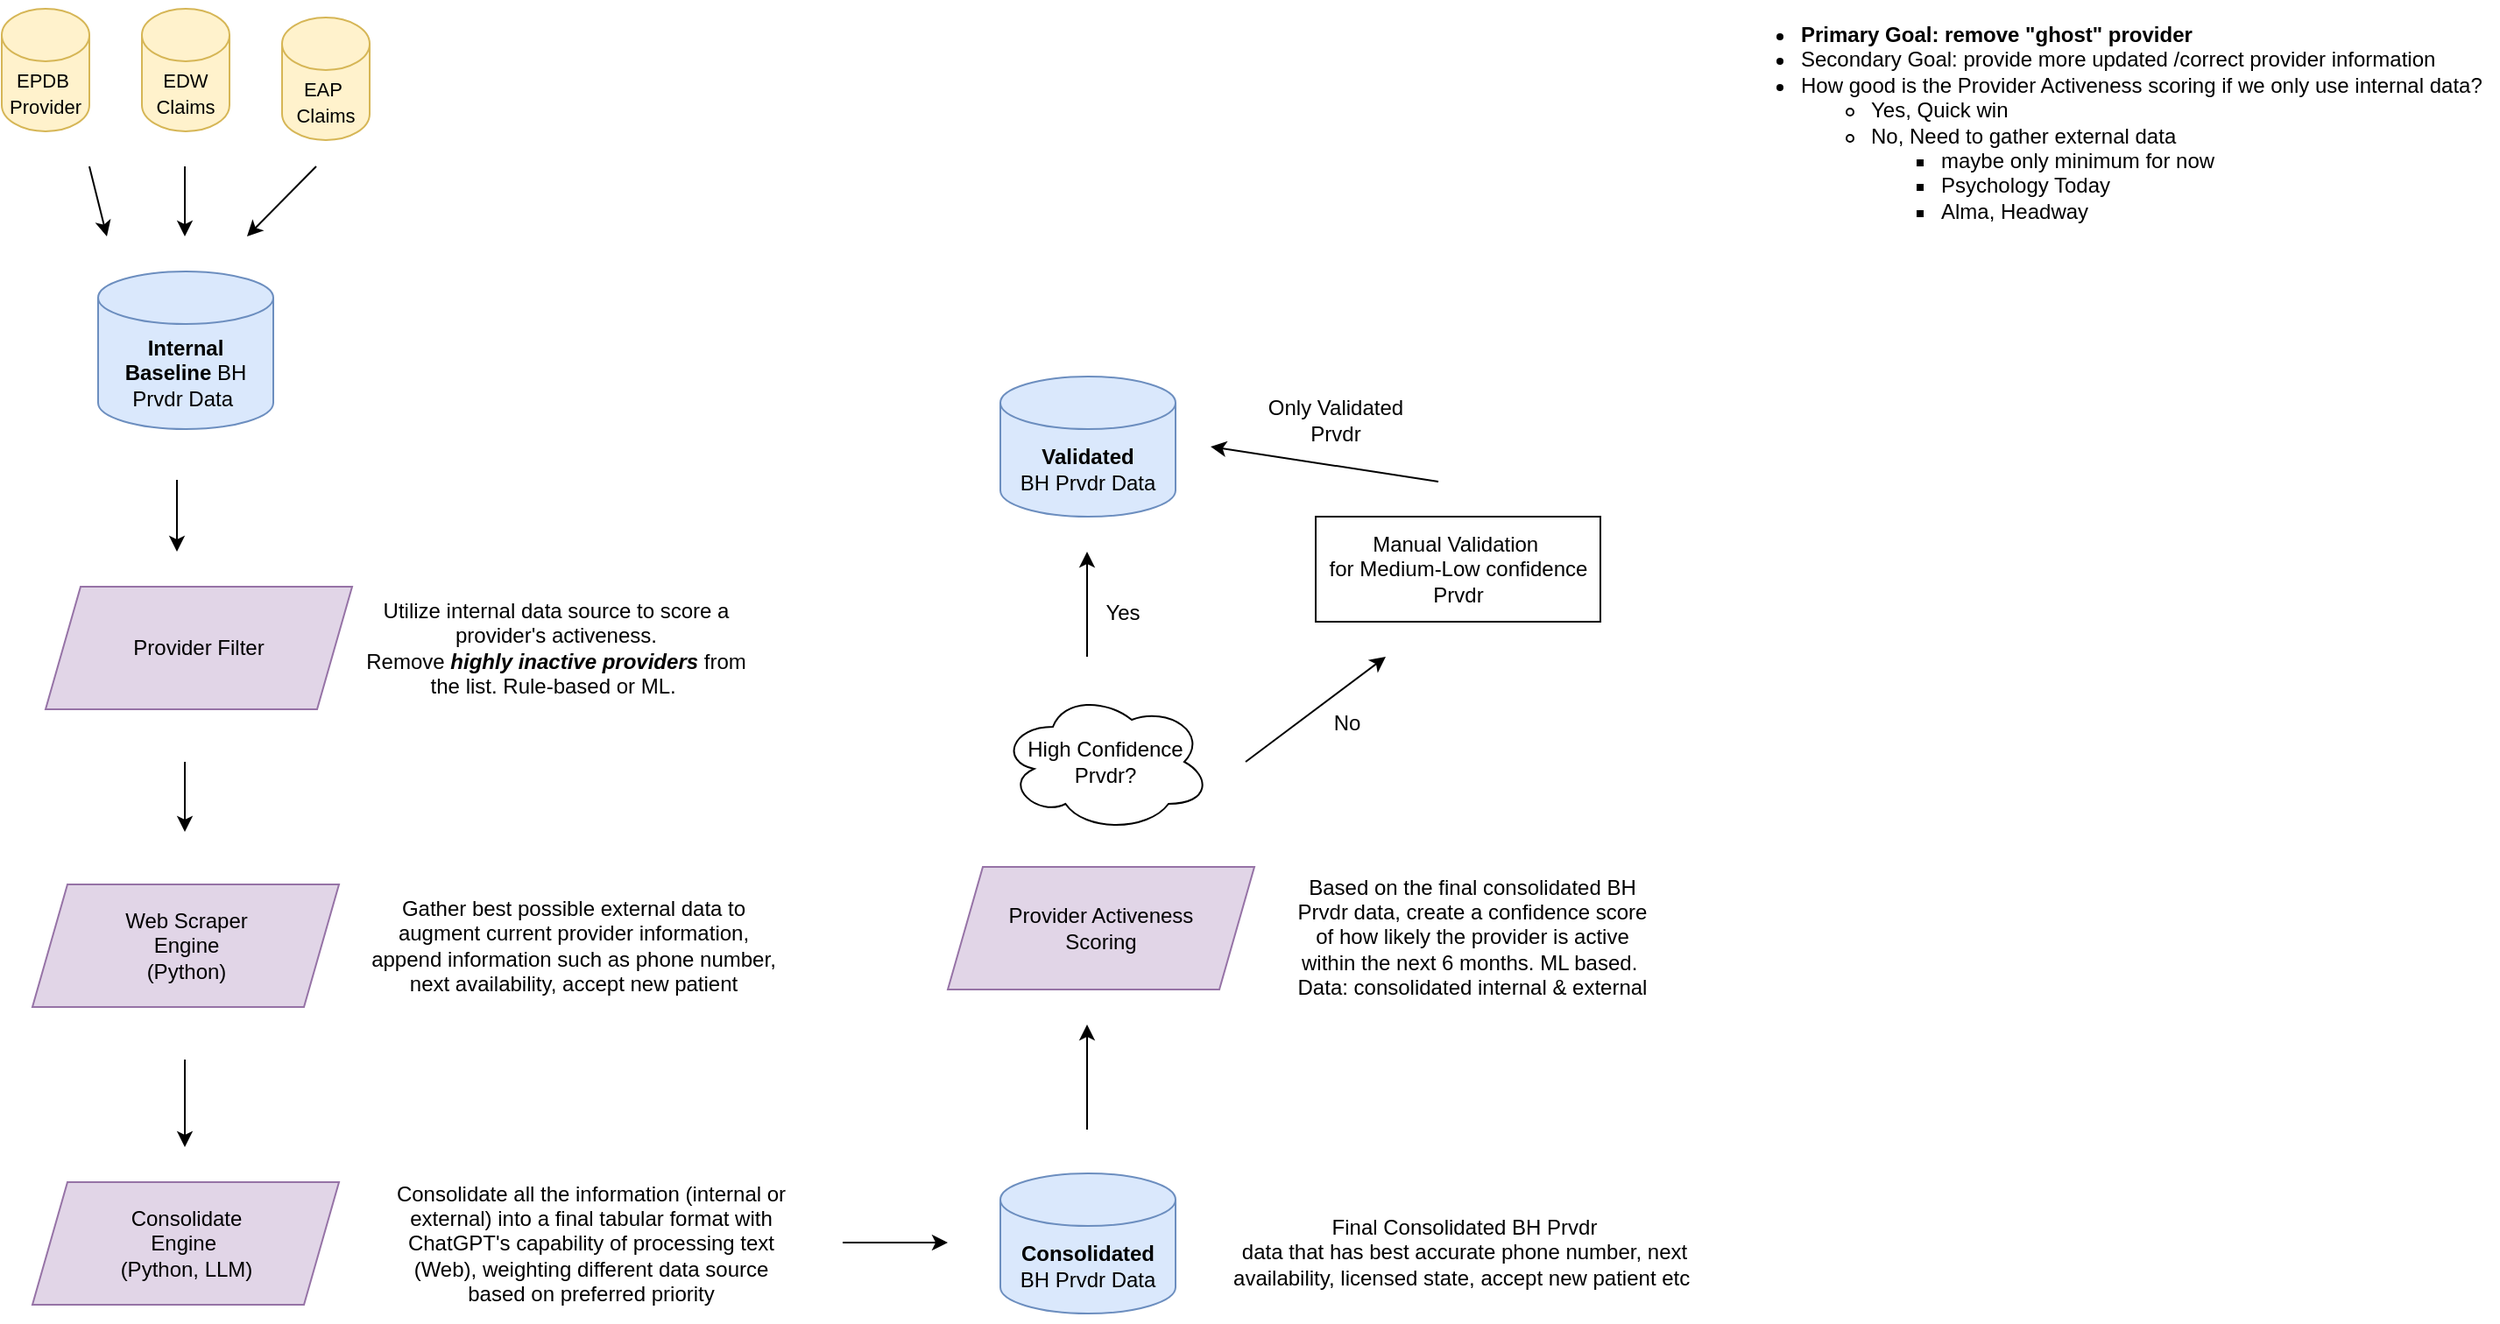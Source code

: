 <mxfile version="23.0.1" type="github">
  <diagram name="Page-1" id="TjVeeE-bJ644JjcEta67">
    <mxGraphModel dx="1940" dy="1977" grid="1" gridSize="10" guides="1" tooltips="1" connect="1" arrows="1" fold="1" page="1" pageScale="1" pageWidth="850" pageHeight="1100" math="0" shadow="0">
      <root>
        <mxCell id="0" />
        <mxCell id="1" parent="0" />
        <mxCell id="Y0CWCf-vrmVGF1hzHRmy-1" value="&lt;font style=&quot;font-size: 11px;&quot;&gt;EPDB&amp;nbsp;&lt;br&gt;Provider&lt;/font&gt;" style="shape=cylinder3;whiteSpace=wrap;html=1;boundedLbl=1;backgroundOutline=1;size=15;fillColor=#fff2cc;strokeColor=#d6b656;" parent="1" vertex="1">
          <mxGeometry x="70" y="-1010" width="50" height="70" as="geometry" />
        </mxCell>
        <mxCell id="Y0CWCf-vrmVGF1hzHRmy-2" value="&lt;font style=&quot;font-size: 11px;&quot;&gt;EDW Claims&lt;/font&gt;" style="shape=cylinder3;whiteSpace=wrap;html=1;boundedLbl=1;backgroundOutline=1;size=15;fillColor=#fff2cc;strokeColor=#d6b656;" parent="1" vertex="1">
          <mxGeometry x="150" y="-1010" width="50" height="70" as="geometry" />
        </mxCell>
        <mxCell id="Y0CWCf-vrmVGF1hzHRmy-3" value="" style="endArrow=classic;html=1;rounded=0;" parent="1" edge="1">
          <mxGeometry width="50" height="50" relative="1" as="geometry">
            <mxPoint x="120" y="-920" as="sourcePoint" />
            <mxPoint x="130" y="-880" as="targetPoint" />
          </mxGeometry>
        </mxCell>
        <mxCell id="Y0CWCf-vrmVGF1hzHRmy-4" value="" style="endArrow=classic;html=1;rounded=0;" parent="1" edge="1">
          <mxGeometry width="50" height="50" relative="1" as="geometry">
            <mxPoint x="174.5" y="-920" as="sourcePoint" />
            <mxPoint x="174.5" y="-880" as="targetPoint" />
          </mxGeometry>
        </mxCell>
        <mxCell id="Y0CWCf-vrmVGF1hzHRmy-5" value="" style="endArrow=classic;html=1;rounded=0;" parent="1" edge="1">
          <mxGeometry width="50" height="50" relative="1" as="geometry">
            <mxPoint x="249.5" y="-920" as="sourcePoint" />
            <mxPoint x="210" y="-880" as="targetPoint" />
          </mxGeometry>
        </mxCell>
        <mxCell id="Y0CWCf-vrmVGF1hzHRmy-7" value="&lt;b&gt;Internal &lt;br&gt;Baseline &lt;/b&gt;BH Prvdr Data&amp;nbsp;" style="shape=cylinder3;whiteSpace=wrap;html=1;boundedLbl=1;backgroundOutline=1;size=15;fillColor=#dae8fc;strokeColor=#6c8ebf;" parent="1" vertex="1">
          <mxGeometry x="125" y="-860" width="100" height="90" as="geometry" />
        </mxCell>
        <mxCell id="Y0CWCf-vrmVGF1hzHRmy-8" value="" style="endArrow=classic;html=1;rounded=0;" parent="1" edge="1">
          <mxGeometry width="50" height="50" relative="1" as="geometry">
            <mxPoint x="170" y="-741" as="sourcePoint" />
            <mxPoint x="170" y="-700" as="targetPoint" />
          </mxGeometry>
        </mxCell>
        <mxCell id="Y0CWCf-vrmVGF1hzHRmy-10" value="Web Scraper &lt;br&gt;Engine&lt;br&gt;(Python)" style="shape=parallelogram;perimeter=parallelogramPerimeter;whiteSpace=wrap;html=1;fixedSize=1;fillColor=#e1d5e7;strokeColor=#9673a6;" parent="1" vertex="1">
          <mxGeometry x="87.5" y="-510" width="175" height="70" as="geometry" />
        </mxCell>
        <mxCell id="Y0CWCf-vrmVGF1hzHRmy-12" value="Consolidate &lt;br&gt;Engine&amp;nbsp;&lt;br&gt;(Python, LLM)" style="shape=parallelogram;perimeter=parallelogramPerimeter;whiteSpace=wrap;html=1;fixedSize=1;fillColor=#e1d5e7;strokeColor=#9673a6;" parent="1" vertex="1">
          <mxGeometry x="87.5" y="-340" width="175" height="70" as="geometry" />
        </mxCell>
        <mxCell id="Y0CWCf-vrmVGF1hzHRmy-14" value="&lt;b&gt;Consolidated&lt;/b&gt;&lt;br&gt;BH Prvdr Data" style="shape=cylinder3;whiteSpace=wrap;html=1;boundedLbl=1;backgroundOutline=1;size=15;fillColor=#dae8fc;strokeColor=#6c8ebf;" parent="1" vertex="1">
          <mxGeometry x="640" y="-345" width="100" height="80" as="geometry" />
        </mxCell>
        <mxCell id="Y0CWCf-vrmVGF1hzHRmy-16" value="&lt;font style=&quot;font-size: 11px;&quot;&gt;EAP&amp;nbsp;&lt;br&gt;Claims&lt;/font&gt;" style="shape=cylinder3;whiteSpace=wrap;html=1;boundedLbl=1;backgroundOutline=1;size=15;fillColor=#fff2cc;strokeColor=#d6b656;" parent="1" vertex="1">
          <mxGeometry x="230" y="-1005" width="50" height="70" as="geometry" />
        </mxCell>
        <mxCell id="Y0CWCf-vrmVGF1hzHRmy-18" value="Provider Filter" style="shape=parallelogram;perimeter=parallelogramPerimeter;whiteSpace=wrap;html=1;fixedSize=1;fillColor=#e1d5e7;strokeColor=#9673a6;" parent="1" vertex="1">
          <mxGeometry x="95" y="-680" width="175" height="70" as="geometry" />
        </mxCell>
        <mxCell id="Y0CWCf-vrmVGF1hzHRmy-26" value="Gather best possible external data to augment current provider information, append information such as phone number, next availability, accept new patient" style="text;html=1;strokeColor=none;fillColor=none;align=center;verticalAlign=middle;whiteSpace=wrap;rounded=0;" parent="1" vertex="1">
          <mxGeometry x="280" y="-502.5" width="232.5" height="55" as="geometry" />
        </mxCell>
        <mxCell id="Y0CWCf-vrmVGF1hzHRmy-28" value="Utilize internal data source to score a provider&#39;s activeness. &lt;br&gt;Remove &lt;b&gt;&lt;i&gt;highly inactive providers&lt;/i&gt;&lt;/b&gt; from the list. Rule-based or ML.&amp;nbsp;" style="text;html=1;strokeColor=none;fillColor=none;align=center;verticalAlign=middle;whiteSpace=wrap;rounded=0;" parent="1" vertex="1">
          <mxGeometry x="270" y="-672.5" width="232.5" height="55" as="geometry" />
        </mxCell>
        <mxCell id="Y0CWCf-vrmVGF1hzHRmy-30" value="Consolidate all the information (internal or external) into a final tabular format with ChatGPT&#39;s capability of processing text (Web), weighting different data source based on preferred priority" style="text;html=1;strokeColor=none;fillColor=none;align=center;verticalAlign=middle;whiteSpace=wrap;rounded=0;" parent="1" vertex="1">
          <mxGeometry x="290" y="-345" width="232.5" height="80" as="geometry" />
        </mxCell>
        <mxCell id="Y0CWCf-vrmVGF1hzHRmy-34" value="" style="endArrow=classic;html=1;rounded=0;" parent="1" edge="1">
          <mxGeometry width="50" height="50" relative="1" as="geometry">
            <mxPoint x="174.5" y="-410" as="sourcePoint" />
            <mxPoint x="174.5" y="-360" as="targetPoint" />
          </mxGeometry>
        </mxCell>
        <mxCell id="Y0CWCf-vrmVGF1hzHRmy-35" value="" style="endArrow=classic;html=1;rounded=0;" parent="1" edge="1">
          <mxGeometry width="50" height="50" relative="1" as="geometry">
            <mxPoint x="550" y="-305.5" as="sourcePoint" />
            <mxPoint x="610" y="-305.5" as="targetPoint" />
          </mxGeometry>
        </mxCell>
        <mxCell id="Y0CWCf-vrmVGF1hzHRmy-36" value="Final Consolidated BH Prvdr &lt;br&gt;data that has best accurate phone number, next availability, licensed state, accept new patient etc&amp;nbsp;" style="text;html=1;strokeColor=none;fillColor=none;align=center;verticalAlign=middle;whiteSpace=wrap;rounded=0;" parent="1" vertex="1">
          <mxGeometry x="770" y="-340" width="270" height="80" as="geometry" />
        </mxCell>
        <mxCell id="Y0CWCf-vrmVGF1hzHRmy-37" value="" style="endArrow=classic;html=1;rounded=0;" parent="1" edge="1">
          <mxGeometry width="50" height="50" relative="1" as="geometry">
            <mxPoint x="689.5" y="-370" as="sourcePoint" />
            <mxPoint x="689.5" y="-430" as="targetPoint" />
          </mxGeometry>
        </mxCell>
        <mxCell id="Y0CWCf-vrmVGF1hzHRmy-38" value="Provider Activeness&lt;br&gt;Scoring" style="shape=parallelogram;perimeter=parallelogramPerimeter;whiteSpace=wrap;html=1;fixedSize=1;fillColor=#e1d5e7;strokeColor=#9673a6;" parent="1" vertex="1">
          <mxGeometry x="610" y="-520" width="175" height="70" as="geometry" />
        </mxCell>
        <mxCell id="Y0CWCf-vrmVGF1hzHRmy-39" value="Based on the final consolidated BH Prvdr data, create a confidence score of how likely the provider is active within the next 6 months.&amp;nbsp;ML based.&amp;nbsp;&lt;br&gt;Data: consolidated internal &amp;amp; external" style="text;html=1;strokeColor=none;fillColor=none;align=center;verticalAlign=middle;whiteSpace=wrap;rounded=0;" parent="1" vertex="1">
          <mxGeometry x="807.5" y="-520" width="202.5" height="80" as="geometry" />
        </mxCell>
        <mxCell id="Y0CWCf-vrmVGF1hzHRmy-42" value="" style="endArrow=classic;html=1;rounded=0;" parent="1" edge="1">
          <mxGeometry width="50" height="50" relative="1" as="geometry">
            <mxPoint x="174.5" y="-580" as="sourcePoint" />
            <mxPoint x="174.5" y="-540" as="targetPoint" />
          </mxGeometry>
        </mxCell>
        <mxCell id="Y0CWCf-vrmVGF1hzHRmy-45" value="" style="endArrow=classic;html=1;rounded=0;" parent="1" edge="1">
          <mxGeometry width="50" height="50" relative="1" as="geometry">
            <mxPoint x="689.5" y="-640" as="sourcePoint" />
            <mxPoint x="689.5" y="-700" as="targetPoint" />
          </mxGeometry>
        </mxCell>
        <mxCell id="Y0CWCf-vrmVGF1hzHRmy-46" value="&lt;b&gt;Validated&lt;/b&gt;&lt;br&gt;BH Prvdr Data" style="shape=cylinder3;whiteSpace=wrap;html=1;boundedLbl=1;backgroundOutline=1;size=15;fillColor=#dae8fc;strokeColor=#6c8ebf;" parent="1" vertex="1">
          <mxGeometry x="640" y="-800" width="100" height="80" as="geometry" />
        </mxCell>
        <mxCell id="Y0CWCf-vrmVGF1hzHRmy-47" value="Yes" style="text;html=1;strokeColor=none;fillColor=none;align=center;verticalAlign=middle;whiteSpace=wrap;rounded=0;" parent="1" vertex="1">
          <mxGeometry x="680" y="-680" width="60" height="30" as="geometry" />
        </mxCell>
        <mxCell id="Y0CWCf-vrmVGF1hzHRmy-48" value="Manual Validation&amp;nbsp;&lt;br&gt;for Medium-Low confidence Prvdr" style="rounded=0;whiteSpace=wrap;html=1;" parent="1" vertex="1">
          <mxGeometry x="820" y="-720" width="162.5" height="60" as="geometry" />
        </mxCell>
        <mxCell id="Y0CWCf-vrmVGF1hzHRmy-49" value="" style="endArrow=classic;html=1;rounded=0;" parent="1" edge="1">
          <mxGeometry width="50" height="50" relative="1" as="geometry">
            <mxPoint x="780" y="-580" as="sourcePoint" />
            <mxPoint x="860" y="-640" as="targetPoint" />
          </mxGeometry>
        </mxCell>
        <mxCell id="Y0CWCf-vrmVGF1hzHRmy-50" value="High Confidence Prvdr?" style="ellipse;shape=cloud;whiteSpace=wrap;html=1;align=center;" parent="1" vertex="1">
          <mxGeometry x="640" y="-620" width="120" height="80" as="geometry" />
        </mxCell>
        <mxCell id="Y0CWCf-vrmVGF1hzHRmy-51" value="No" style="text;html=1;strokeColor=none;fillColor=none;align=center;verticalAlign=middle;whiteSpace=wrap;rounded=0;" parent="1" vertex="1">
          <mxGeometry x="807.5" y="-617.5" width="60" height="30" as="geometry" />
        </mxCell>
        <mxCell id="Y0CWCf-vrmVGF1hzHRmy-54" value="" style="endArrow=classic;html=1;rounded=0;" parent="1" edge="1">
          <mxGeometry width="50" height="50" relative="1" as="geometry">
            <mxPoint x="890" y="-740" as="sourcePoint" />
            <mxPoint x="760" y="-760" as="targetPoint" />
          </mxGeometry>
        </mxCell>
        <mxCell id="Y0CWCf-vrmVGF1hzHRmy-55" value="Only Validated Prvdr" style="text;html=1;strokeColor=none;fillColor=none;align=center;verticalAlign=middle;whiteSpace=wrap;rounded=0;" parent="1" vertex="1">
          <mxGeometry x="785" y="-790" width="92.5" height="30" as="geometry" />
        </mxCell>
        <mxCell id="qqAPJzGaAdO9q2L2U7it-1" value="&lt;ul&gt;&lt;li&gt;&lt;b&gt;Primary Goal: remove &quot;ghost&quot; provider&lt;/b&gt;&lt;/li&gt;&lt;li&gt;Secondary Goal: provide more updated /correct provider information&amp;nbsp;&lt;/li&gt;&lt;li&gt;How good is the Provider Activeness scoring if we only use internal data?&lt;/li&gt;&lt;ul&gt;&lt;li style=&quot;&quot;&gt;Yes, Quick win&lt;/li&gt;&lt;li style=&quot;&quot;&gt;No, Need to gather external data&amp;nbsp;&lt;/li&gt;&lt;ul&gt;&lt;li style=&quot;&quot;&gt;maybe only minimum for now&amp;nbsp;&lt;/li&gt;&lt;li style=&quot;&quot;&gt;Psychology Today&lt;/li&gt;&lt;li style=&quot;&quot;&gt;Alma, Headway&lt;/li&gt;&lt;/ul&gt;&lt;/ul&gt;&lt;/ul&gt;" style="text;html=1;strokeColor=none;fillColor=none;align=left;verticalAlign=middle;whiteSpace=wrap;rounded=0;" parent="1" vertex="1">
          <mxGeometry x="1055" y="-1010" width="440" height="130" as="geometry" />
        </mxCell>
      </root>
    </mxGraphModel>
  </diagram>
</mxfile>
